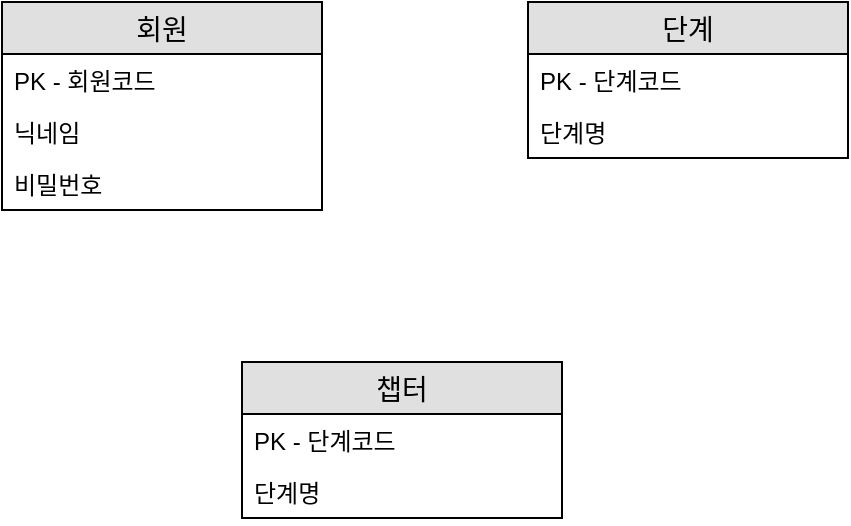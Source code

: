 <mxfile version="12.2.4"><diagram id="dWRWmCGJ3JHncvqEpxPM"><mxGraphModel dx="1027" dy="764" grid="1" gridSize="10" guides="1" tooltips="1" connect="1" arrows="1" fold="1" page="1" pageScale="1" pageWidth="827" pageHeight="1169" math="0" shadow="0"><root><mxCell id="0"/><mxCell id="1" parent="0"/><mxCell id="2" value="회원" style="swimlane;fontStyle=0;childLayout=stackLayout;horizontal=1;startSize=26;fillColor=#e0e0e0;horizontalStack=0;resizeParent=1;resizeParentMax=0;resizeLast=0;collapsible=1;marginBottom=0;swimlaneFillColor=#ffffff;align=center;fontSize=14;" vertex="1" parent="1"><mxGeometry x="70" y="260" width="160" height="104" as="geometry"/></mxCell><mxCell id="3" value="PK - 회원코드" style="text;strokeColor=none;fillColor=none;spacingLeft=4;spacingRight=4;overflow=hidden;rotatable=0;points=[[0,0.5],[1,0.5]];portConstraint=eastwest;fontSize=12;" vertex="1" parent="2"><mxGeometry y="26" width="160" height="26" as="geometry"/></mxCell><mxCell id="4" value="닉네임" style="text;strokeColor=none;fillColor=none;spacingLeft=4;spacingRight=4;overflow=hidden;rotatable=0;points=[[0,0.5],[1,0.5]];portConstraint=eastwest;fontSize=12;" vertex="1" parent="2"><mxGeometry y="52" width="160" height="26" as="geometry"/></mxCell><mxCell id="5" value="비밀번호" style="text;strokeColor=none;fillColor=none;spacingLeft=4;spacingRight=4;overflow=hidden;rotatable=0;points=[[0,0.5],[1,0.5]];portConstraint=eastwest;fontSize=12;" vertex="1" parent="2"><mxGeometry y="78" width="160" height="26" as="geometry"/></mxCell><mxCell id="6" value="단계" style="swimlane;fontStyle=0;childLayout=stackLayout;horizontal=1;startSize=26;fillColor=#e0e0e0;horizontalStack=0;resizeParent=1;resizeParentMax=0;resizeLast=0;collapsible=1;marginBottom=0;swimlaneFillColor=#ffffff;align=center;fontSize=14;" vertex="1" parent="1"><mxGeometry x="333" y="260" width="160" height="78" as="geometry"/></mxCell><mxCell id="7" value="PK - 단계코드" style="text;strokeColor=none;fillColor=none;spacingLeft=4;spacingRight=4;overflow=hidden;rotatable=0;points=[[0,0.5],[1,0.5]];portConstraint=eastwest;fontSize=12;" vertex="1" parent="6"><mxGeometry y="26" width="160" height="26" as="geometry"/></mxCell><mxCell id="8" value="단계명" style="text;strokeColor=none;fillColor=none;spacingLeft=4;spacingRight=4;overflow=hidden;rotatable=0;points=[[0,0.5],[1,0.5]];portConstraint=eastwest;fontSize=12;" vertex="1" parent="6"><mxGeometry y="52" width="160" height="26" as="geometry"/></mxCell><mxCell id="10" value="챕터" style="swimlane;fontStyle=0;childLayout=stackLayout;horizontal=1;startSize=26;fillColor=#e0e0e0;horizontalStack=0;resizeParent=1;resizeParentMax=0;resizeLast=0;collapsible=1;marginBottom=0;swimlaneFillColor=#ffffff;align=center;fontSize=14;" vertex="1" parent="1"><mxGeometry x="190" y="440" width="160" height="78" as="geometry"/></mxCell><mxCell id="11" value="PK - 단계코드" style="text;strokeColor=none;fillColor=none;spacingLeft=4;spacingRight=4;overflow=hidden;rotatable=0;points=[[0,0.5],[1,0.5]];portConstraint=eastwest;fontSize=12;" vertex="1" parent="10"><mxGeometry y="26" width="160" height="26" as="geometry"/></mxCell><mxCell id="12" value="단계명" style="text;strokeColor=none;fillColor=none;spacingLeft=4;spacingRight=4;overflow=hidden;rotatable=0;points=[[0,0.5],[1,0.5]];portConstraint=eastwest;fontSize=12;" vertex="1" parent="10"><mxGeometry y="52" width="160" height="26" as="geometry"/></mxCell></root></mxGraphModel></diagram></mxfile>